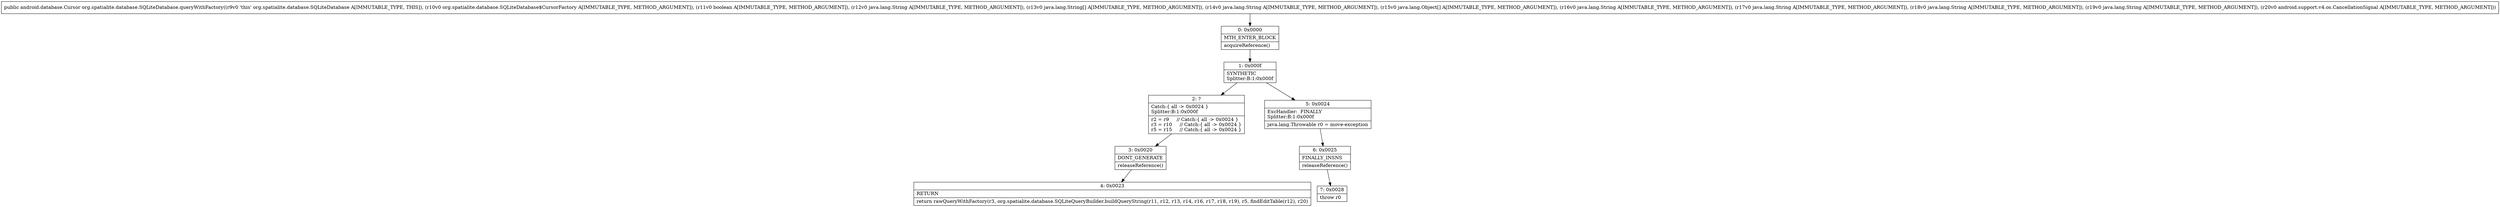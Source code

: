 digraph "CFG fororg.spatialite.database.SQLiteDatabase.queryWithFactory(Lorg\/spatialite\/database\/SQLiteDatabase$CursorFactory;ZLjava\/lang\/String;[Ljava\/lang\/String;Ljava\/lang\/String;[Ljava\/lang\/Object;Ljava\/lang\/String;Ljava\/lang\/String;Ljava\/lang\/String;Ljava\/lang\/String;Landroid\/support\/v4\/os\/CancellationSignal;)Landroid\/database\/Cursor;" {
Node_0 [shape=record,label="{0\:\ 0x0000|MTH_ENTER_BLOCK\l|acquireReference()\l}"];
Node_1 [shape=record,label="{1\:\ 0x000f|SYNTHETIC\lSplitter:B:1:0x000f\l}"];
Node_2 [shape=record,label="{2\:\ ?|Catch:\{ all \-\> 0x0024 \}\lSplitter:B:1:0x000f\l|r2 = r9     \/\/ Catch:\{ all \-\> 0x0024 \}\lr3 = r10     \/\/ Catch:\{ all \-\> 0x0024 \}\lr5 = r15     \/\/ Catch:\{ all \-\> 0x0024 \}\l}"];
Node_3 [shape=record,label="{3\:\ 0x0020|DONT_GENERATE\l|releaseReference()\l}"];
Node_4 [shape=record,label="{4\:\ 0x0023|RETURN\l|return rawQueryWithFactory(r3, org.spatialite.database.SQLiteQueryBuilder.buildQueryString(r11, r12, r13, r14, r16, r17, r18, r19), r5, findEditTable(r12), r20)\l}"];
Node_5 [shape=record,label="{5\:\ 0x0024|ExcHandler:  FINALLY\lSplitter:B:1:0x000f\l|java.lang.Throwable r0 = move\-exception\l}"];
Node_6 [shape=record,label="{6\:\ 0x0025|FINALLY_INSNS\l|releaseReference()\l}"];
Node_7 [shape=record,label="{7\:\ 0x0028|throw r0\l}"];
MethodNode[shape=record,label="{public android.database.Cursor org.spatialite.database.SQLiteDatabase.queryWithFactory((r9v0 'this' org.spatialite.database.SQLiteDatabase A[IMMUTABLE_TYPE, THIS]), (r10v0 org.spatialite.database.SQLiteDatabase$CursorFactory A[IMMUTABLE_TYPE, METHOD_ARGUMENT]), (r11v0 boolean A[IMMUTABLE_TYPE, METHOD_ARGUMENT]), (r12v0 java.lang.String A[IMMUTABLE_TYPE, METHOD_ARGUMENT]), (r13v0 java.lang.String[] A[IMMUTABLE_TYPE, METHOD_ARGUMENT]), (r14v0 java.lang.String A[IMMUTABLE_TYPE, METHOD_ARGUMENT]), (r15v0 java.lang.Object[] A[IMMUTABLE_TYPE, METHOD_ARGUMENT]), (r16v0 java.lang.String A[IMMUTABLE_TYPE, METHOD_ARGUMENT]), (r17v0 java.lang.String A[IMMUTABLE_TYPE, METHOD_ARGUMENT]), (r18v0 java.lang.String A[IMMUTABLE_TYPE, METHOD_ARGUMENT]), (r19v0 java.lang.String A[IMMUTABLE_TYPE, METHOD_ARGUMENT]), (r20v0 android.support.v4.os.CancellationSignal A[IMMUTABLE_TYPE, METHOD_ARGUMENT])) }"];
MethodNode -> Node_0;
Node_0 -> Node_1;
Node_1 -> Node_2;
Node_1 -> Node_5;
Node_2 -> Node_3;
Node_3 -> Node_4;
Node_5 -> Node_6;
Node_6 -> Node_7;
}

